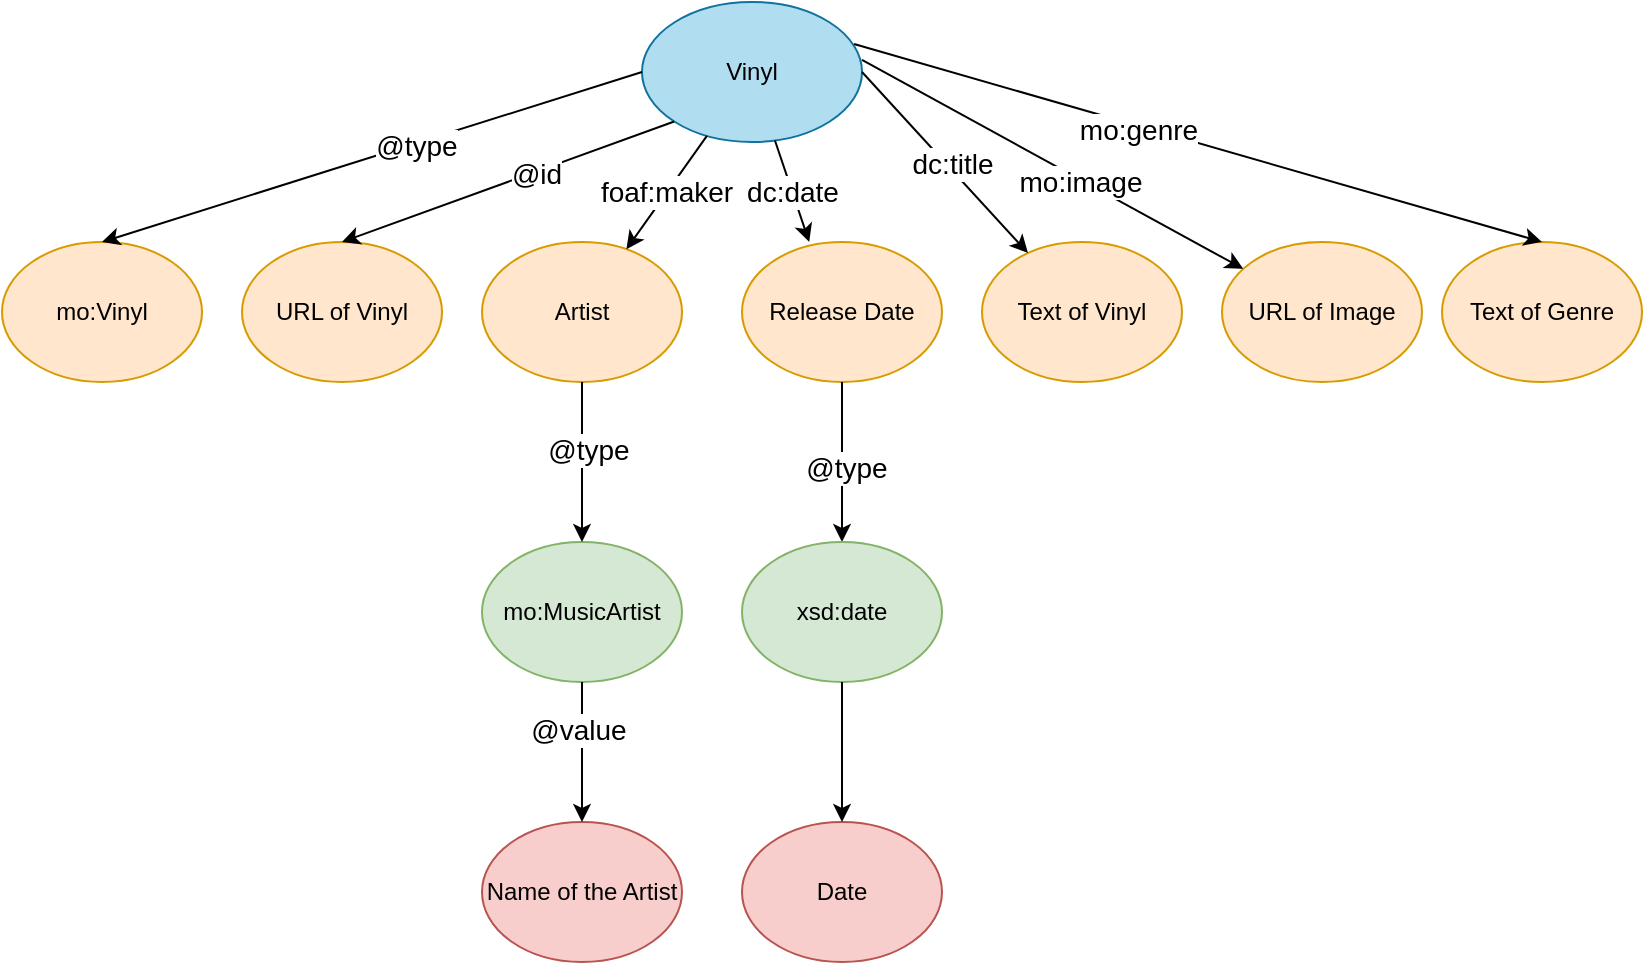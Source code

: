 <mxfile version="22.1.3" type="device">
  <diagram name="Page-1" id="1JpiNA8KXCaj-mkLswMQ">
    <mxGraphModel dx="792" dy="1132" grid="1" gridSize="10" guides="1" tooltips="1" connect="1" arrows="1" fold="1" page="1" pageScale="1" pageWidth="1169" pageHeight="827" math="0" shadow="0">
      <root>
        <mxCell id="0" />
        <mxCell id="1" parent="0" />
        <mxCell id="axAE53MjwZ55xwB7vDH6-1" value="Vinyl" style="ellipse;whiteSpace=wrap;html=1;fillColor=#b1ddf0;strokeColor=#10739e;" vertex="1" parent="1">
          <mxGeometry x="330" y="30" width="110" height="70" as="geometry" />
        </mxCell>
        <mxCell id="axAE53MjwZ55xwB7vDH6-3" value="mo:Vinyl" style="ellipse;whiteSpace=wrap;html=1;fillColor=#ffe6cc;strokeColor=#d79b00;" vertex="1" parent="1">
          <mxGeometry x="10" y="150" width="100" height="70" as="geometry" />
        </mxCell>
        <mxCell id="axAE53MjwZ55xwB7vDH6-4" value="URL of Vinyl" style="ellipse;whiteSpace=wrap;html=1;fillColor=#ffe6cc;strokeColor=#d79b00;" vertex="1" parent="1">
          <mxGeometry x="130" y="150" width="100" height="70" as="geometry" />
        </mxCell>
        <mxCell id="axAE53MjwZ55xwB7vDH6-5" value="Artist" style="ellipse;whiteSpace=wrap;html=1;fillColor=#ffe6cc;strokeColor=#d79b00;" vertex="1" parent="1">
          <mxGeometry x="250" y="150" width="100" height="70" as="geometry" />
        </mxCell>
        <mxCell id="axAE53MjwZ55xwB7vDH6-6" value="Release Date" style="ellipse;whiteSpace=wrap;html=1;fillColor=#ffe6cc;strokeColor=#d79b00;" vertex="1" parent="1">
          <mxGeometry x="380" y="150" width="100" height="70" as="geometry" />
        </mxCell>
        <mxCell id="axAE53MjwZ55xwB7vDH6-10" value="" style="endArrow=classic;html=1;rounded=0;exitX=0;exitY=0.5;exitDx=0;exitDy=0;entryX=0.5;entryY=0;entryDx=0;entryDy=0;" edge="1" parent="1" source="axAE53MjwZ55xwB7vDH6-1" target="axAE53MjwZ55xwB7vDH6-3">
          <mxGeometry width="50" height="50" relative="1" as="geometry">
            <mxPoint x="380" y="480" as="sourcePoint" />
            <mxPoint x="430" y="430" as="targetPoint" />
          </mxGeometry>
        </mxCell>
        <mxCell id="axAE53MjwZ55xwB7vDH6-11" value="&lt;font style=&quot;font-size: 14px;&quot;&gt;@type&lt;/font&gt;" style="edgeLabel;html=1;align=center;verticalAlign=middle;resizable=0;points=[];" vertex="1" connectable="0" parent="axAE53MjwZ55xwB7vDH6-10">
          <mxGeometry x="-0.156" y="1" relative="1" as="geometry">
            <mxPoint as="offset" />
          </mxGeometry>
        </mxCell>
        <mxCell id="axAE53MjwZ55xwB7vDH6-12" value="" style="endArrow=classic;html=1;rounded=0;exitX=0;exitY=1;exitDx=0;exitDy=0;entryX=0.5;entryY=0;entryDx=0;entryDy=0;" edge="1" parent="1" source="axAE53MjwZ55xwB7vDH6-1" target="axAE53MjwZ55xwB7vDH6-4">
          <mxGeometry width="50" height="50" relative="1" as="geometry">
            <mxPoint x="380" y="480" as="sourcePoint" />
            <mxPoint x="430" y="430" as="targetPoint" />
          </mxGeometry>
        </mxCell>
        <mxCell id="axAE53MjwZ55xwB7vDH6-13" value="&lt;span style=&quot;font-size: 14px;&quot;&gt;@id&lt;/span&gt;" style="edgeLabel;html=1;align=center;verticalAlign=middle;resizable=0;points=[];" vertex="1" connectable="0" parent="axAE53MjwZ55xwB7vDH6-12">
          <mxGeometry x="-0.163" y="1" relative="1" as="geometry">
            <mxPoint as="offset" />
          </mxGeometry>
        </mxCell>
        <mxCell id="axAE53MjwZ55xwB7vDH6-14" value="&lt;font style=&quot;font-size: 14px;&quot;&gt;foaf:maker&lt;/font&gt;" style="endArrow=classic;html=1;rounded=0;" edge="1" parent="1" source="axAE53MjwZ55xwB7vDH6-1" target="axAE53MjwZ55xwB7vDH6-5">
          <mxGeometry width="50" height="50" relative="1" as="geometry">
            <mxPoint x="380" y="480" as="sourcePoint" />
            <mxPoint x="430" y="430" as="targetPoint" />
          </mxGeometry>
        </mxCell>
        <mxCell id="axAE53MjwZ55xwB7vDH6-15" value="&lt;font style=&quot;font-size: 14px;&quot;&gt;dc:date&lt;/font&gt;" style="endArrow=classic;html=1;rounded=0;entryX=0.336;entryY=0;entryDx=0;entryDy=0;entryPerimeter=0;" edge="1" parent="1" source="axAE53MjwZ55xwB7vDH6-1" target="axAE53MjwZ55xwB7vDH6-6">
          <mxGeometry width="50" height="50" relative="1" as="geometry">
            <mxPoint x="438" y="50" as="sourcePoint" />
            <mxPoint x="430" y="430" as="targetPoint" />
          </mxGeometry>
        </mxCell>
        <mxCell id="axAE53MjwZ55xwB7vDH6-22" value="Text of Vinyl" style="ellipse;whiteSpace=wrap;html=1;fillColor=#ffe6cc;strokeColor=#d79b00;" vertex="1" parent="1">
          <mxGeometry x="500" y="150" width="100" height="70" as="geometry" />
        </mxCell>
        <mxCell id="axAE53MjwZ55xwB7vDH6-23" value="URL of Image" style="ellipse;whiteSpace=wrap;html=1;fillColor=#ffe6cc;strokeColor=#d79b00;" vertex="1" parent="1">
          <mxGeometry x="620" y="150" width="100" height="70" as="geometry" />
        </mxCell>
        <mxCell id="axAE53MjwZ55xwB7vDH6-24" value="Text of Genre" style="ellipse;whiteSpace=wrap;html=1;fillColor=#ffe6cc;strokeColor=#d79b00;" vertex="1" parent="1">
          <mxGeometry x="730" y="150" width="100" height="70" as="geometry" />
        </mxCell>
        <mxCell id="axAE53MjwZ55xwB7vDH6-25" value="" style="endArrow=classic;html=1;rounded=0;exitX=1;exitY=0.5;exitDx=0;exitDy=0;" edge="1" parent="1" source="axAE53MjwZ55xwB7vDH6-1" target="axAE53MjwZ55xwB7vDH6-22">
          <mxGeometry width="50" height="50" relative="1" as="geometry">
            <mxPoint x="400" y="480" as="sourcePoint" />
            <mxPoint x="450" y="430" as="targetPoint" />
          </mxGeometry>
        </mxCell>
        <mxCell id="axAE53MjwZ55xwB7vDH6-26" value="&lt;font style=&quot;font-size: 14px;&quot;&gt;dc:title&lt;/font&gt;" style="edgeLabel;html=1;align=center;verticalAlign=middle;resizable=0;points=[];" vertex="1" connectable="0" parent="axAE53MjwZ55xwB7vDH6-25">
          <mxGeometry x="0.047" y="2" relative="1" as="geometry">
            <mxPoint as="offset" />
          </mxGeometry>
        </mxCell>
        <mxCell id="axAE53MjwZ55xwB7vDH6-27" value="" style="endArrow=classic;html=1;rounded=0;exitX=1;exitY=0.414;exitDx=0;exitDy=0;exitPerimeter=0;" edge="1" parent="1" source="axAE53MjwZ55xwB7vDH6-1" target="axAE53MjwZ55xwB7vDH6-23">
          <mxGeometry width="50" height="50" relative="1" as="geometry">
            <mxPoint x="400" y="480" as="sourcePoint" />
            <mxPoint x="450" y="430" as="targetPoint" />
          </mxGeometry>
        </mxCell>
        <mxCell id="axAE53MjwZ55xwB7vDH6-28" value="&lt;font style=&quot;font-size: 14px;&quot;&gt;mo:image&lt;/font&gt;" style="edgeLabel;html=1;align=center;verticalAlign=middle;resizable=0;points=[];" vertex="1" connectable="0" parent="axAE53MjwZ55xwB7vDH6-27">
          <mxGeometry x="0.149" y="-1" relative="1" as="geometry">
            <mxPoint as="offset" />
          </mxGeometry>
        </mxCell>
        <mxCell id="axAE53MjwZ55xwB7vDH6-29" value="" style="endArrow=classic;html=1;rounded=0;entryX=0.5;entryY=0;entryDx=0;entryDy=0;exitX=0.964;exitY=0.3;exitDx=0;exitDy=0;exitPerimeter=0;" edge="1" parent="1" source="axAE53MjwZ55xwB7vDH6-1" target="axAE53MjwZ55xwB7vDH6-24">
          <mxGeometry width="50" height="50" relative="1" as="geometry">
            <mxPoint x="420" y="40" as="sourcePoint" />
            <mxPoint x="450" y="430" as="targetPoint" />
          </mxGeometry>
        </mxCell>
        <mxCell id="axAE53MjwZ55xwB7vDH6-30" value="&lt;font style=&quot;font-size: 14px;&quot;&gt;mo:genre&lt;/font&gt;" style="edgeLabel;html=1;align=center;verticalAlign=middle;resizable=0;points=[];" vertex="1" connectable="0" parent="axAE53MjwZ55xwB7vDH6-29">
          <mxGeometry x="-0.172" y="-2" relative="1" as="geometry">
            <mxPoint as="offset" />
          </mxGeometry>
        </mxCell>
        <mxCell id="axAE53MjwZ55xwB7vDH6-32" value="" style="endArrow=classic;html=1;rounded=0;" edge="1" parent="1" source="axAE53MjwZ55xwB7vDH6-6">
          <mxGeometry width="50" height="50" relative="1" as="geometry">
            <mxPoint x="400" y="470" as="sourcePoint" />
            <mxPoint x="430" y="300" as="targetPoint" />
          </mxGeometry>
        </mxCell>
        <mxCell id="axAE53MjwZ55xwB7vDH6-34" value="&lt;font style=&quot;font-size: 14px;&quot;&gt;@type&lt;/font&gt;" style="edgeLabel;html=1;align=center;verticalAlign=middle;resizable=0;points=[];" vertex="1" connectable="0" parent="axAE53MjwZ55xwB7vDH6-32">
          <mxGeometry x="0.075" y="2" relative="1" as="geometry">
            <mxPoint as="offset" />
          </mxGeometry>
        </mxCell>
        <mxCell id="axAE53MjwZ55xwB7vDH6-33" value="xsd:date" style="ellipse;whiteSpace=wrap;html=1;fillColor=#d5e8d4;strokeColor=#82b366;" vertex="1" parent="1">
          <mxGeometry x="380" y="300" width="100" height="70" as="geometry" />
        </mxCell>
        <mxCell id="axAE53MjwZ55xwB7vDH6-35" value="mo:MusicArtist" style="ellipse;whiteSpace=wrap;html=1;fillColor=#d5e8d4;strokeColor=#82b366;" vertex="1" parent="1">
          <mxGeometry x="250" y="300" width="100" height="70" as="geometry" />
        </mxCell>
        <mxCell id="axAE53MjwZ55xwB7vDH6-36" value="" style="endArrow=classic;html=1;rounded=0;entryX=0.5;entryY=0;entryDx=0;entryDy=0;" edge="1" parent="1" source="axAE53MjwZ55xwB7vDH6-5" target="axAE53MjwZ55xwB7vDH6-35">
          <mxGeometry width="50" height="50" relative="1" as="geometry">
            <mxPoint x="400" y="470" as="sourcePoint" />
            <mxPoint x="450" y="420" as="targetPoint" />
          </mxGeometry>
        </mxCell>
        <mxCell id="axAE53MjwZ55xwB7vDH6-37" value="&lt;font style=&quot;font-size: 14px;&quot;&gt;@type&lt;/font&gt;" style="edgeLabel;html=1;align=center;verticalAlign=middle;resizable=0;points=[];" vertex="1" connectable="0" parent="axAE53MjwZ55xwB7vDH6-36">
          <mxGeometry x="-0.15" y="3" relative="1" as="geometry">
            <mxPoint as="offset" />
          </mxGeometry>
        </mxCell>
        <mxCell id="axAE53MjwZ55xwB7vDH6-39" value="Name of the Artist" style="ellipse;whiteSpace=wrap;html=1;fillColor=#f8cecc;strokeColor=#b85450;" vertex="1" parent="1">
          <mxGeometry x="250" y="440" width="100" height="70" as="geometry" />
        </mxCell>
        <mxCell id="axAE53MjwZ55xwB7vDH6-40" value="Date" style="ellipse;whiteSpace=wrap;html=1;fillColor=#f8cecc;strokeColor=#b85450;" vertex="1" parent="1">
          <mxGeometry x="380" y="440" width="100" height="70" as="geometry" />
        </mxCell>
        <mxCell id="axAE53MjwZ55xwB7vDH6-41" value="" style="endArrow=classic;html=1;rounded=0;exitX=0.5;exitY=1;exitDx=0;exitDy=0;entryX=0.5;entryY=0;entryDx=0;entryDy=0;" edge="1" parent="1" source="axAE53MjwZ55xwB7vDH6-35" target="axAE53MjwZ55xwB7vDH6-39">
          <mxGeometry width="50" height="50" relative="1" as="geometry">
            <mxPoint x="400" y="470" as="sourcePoint" />
            <mxPoint x="450" y="420" as="targetPoint" />
          </mxGeometry>
        </mxCell>
        <mxCell id="axAE53MjwZ55xwB7vDH6-43" value="&lt;font style=&quot;font-size: 14px;&quot;&gt;@value&lt;/font&gt;" style="edgeLabel;html=1;align=center;verticalAlign=middle;resizable=0;points=[];" vertex="1" connectable="0" parent="axAE53MjwZ55xwB7vDH6-41">
          <mxGeometry x="-0.336" y="-2" relative="1" as="geometry">
            <mxPoint y="1" as="offset" />
          </mxGeometry>
        </mxCell>
        <mxCell id="axAE53MjwZ55xwB7vDH6-42" value="" style="endArrow=classic;html=1;rounded=0;exitX=0.5;exitY=1;exitDx=0;exitDy=0;entryX=0.5;entryY=0;entryDx=0;entryDy=0;" edge="1" parent="1" source="axAE53MjwZ55xwB7vDH6-33" target="axAE53MjwZ55xwB7vDH6-40">
          <mxGeometry width="50" height="50" relative="1" as="geometry">
            <mxPoint x="400" y="470" as="sourcePoint" />
            <mxPoint x="450" y="420" as="targetPoint" />
          </mxGeometry>
        </mxCell>
      </root>
    </mxGraphModel>
  </diagram>
</mxfile>
